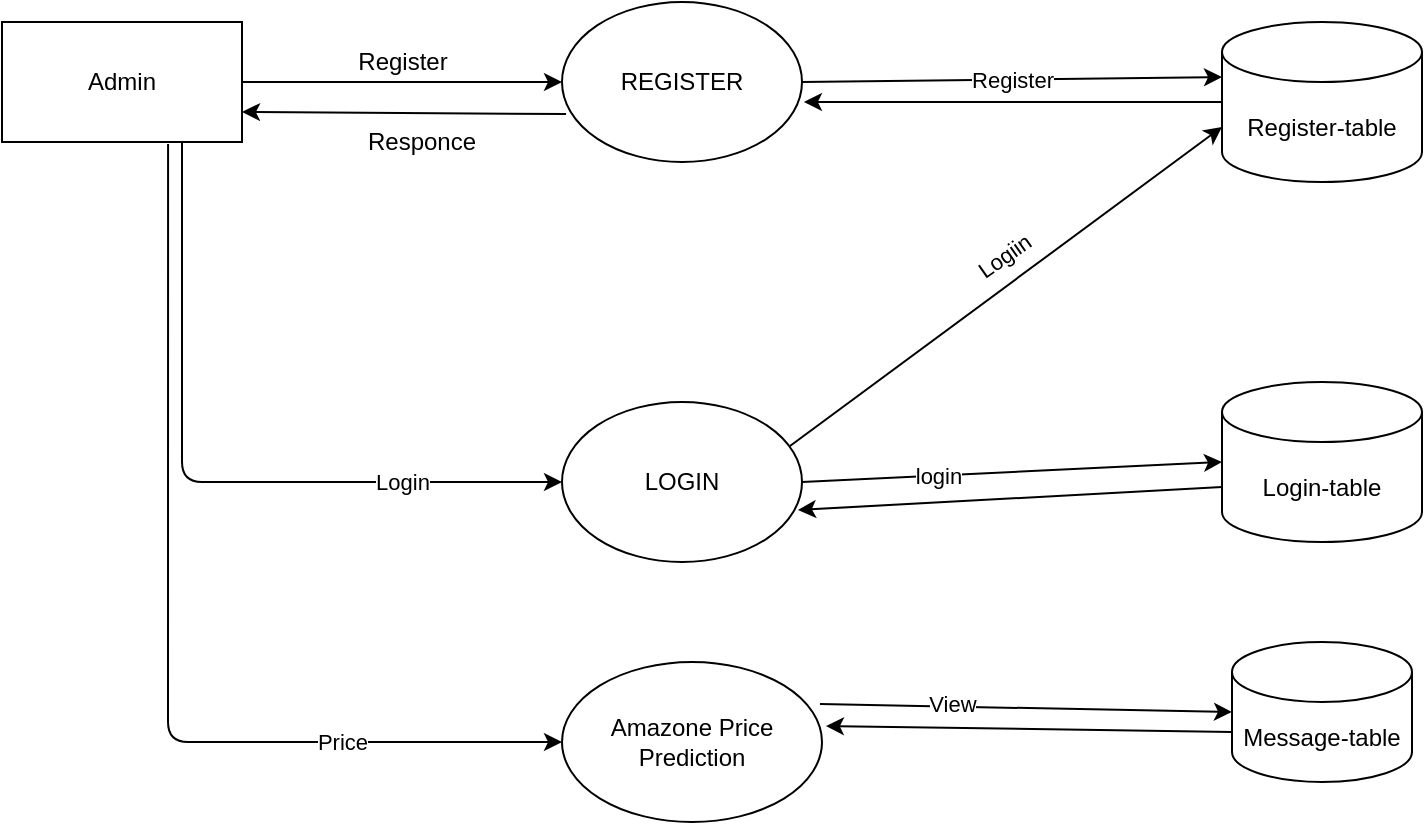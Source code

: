 <mxfile version="20.2.3" type="device"><diagram id="JI-HaaD2tWcd07t0bpGT" name="Page-1"><mxGraphModel dx="868" dy="553" grid="1" gridSize="10" guides="1" tooltips="1" connect="1" arrows="1" fold="1" page="1" pageScale="1" pageWidth="850" pageHeight="1100" math="0" shadow="0"><root><mxCell id="0"/><mxCell id="1" parent="0"/><mxCell id="PNCuJa2zQIT5h4d8MXra-38" value="" style="ellipse;whiteSpace=wrap;html=1;" parent="1" vertex="1"><mxGeometry x="340" y="120" width="120" height="80" as="geometry"/></mxCell><mxCell id="PNCuJa2zQIT5h4d8MXra-39" value="" style="rounded=0;whiteSpace=wrap;html=1;" parent="1" vertex="1"><mxGeometry x="60" y="130" width="120" height="60" as="geometry"/></mxCell><mxCell id="PNCuJa2zQIT5h4d8MXra-40" value="Admin" style="text;html=1;strokeColor=none;fillColor=none;align=center;verticalAlign=middle;whiteSpace=wrap;rounded=0;" parent="1" vertex="1"><mxGeometry x="100" y="150" width="40" height="20" as="geometry"/></mxCell><mxCell id="PNCuJa2zQIT5h4d8MXra-41" value="" style="ellipse;whiteSpace=wrap;html=1;" parent="1" vertex="1"><mxGeometry x="340" y="320" width="120" height="80" as="geometry"/></mxCell><mxCell id="PNCuJa2zQIT5h4d8MXra-42" value="REGISTER" style="text;html=1;strokeColor=none;fillColor=none;align=center;verticalAlign=middle;whiteSpace=wrap;rounded=0;" parent="1" vertex="1"><mxGeometry x="380" y="150" width="40" height="20" as="geometry"/></mxCell><mxCell id="PNCuJa2zQIT5h4d8MXra-43" value="LOGIN" style="text;html=1;strokeColor=none;fillColor=none;align=center;verticalAlign=middle;whiteSpace=wrap;rounded=0;" parent="1" vertex="1"><mxGeometry x="380" y="350" width="40" height="20" as="geometry"/></mxCell><mxCell id="PNCuJa2zQIT5h4d8MXra-44" value="" style="endArrow=classic;html=1;exitX=1;exitY=0.5;exitDx=0;exitDy=0;" parent="1" source="PNCuJa2zQIT5h4d8MXra-39" target="PNCuJa2zQIT5h4d8MXra-38" edge="1"><mxGeometry width="50" height="50" relative="1" as="geometry"><mxPoint x="410" y="310" as="sourcePoint"/><mxPoint x="460" y="260" as="targetPoint"/></mxGeometry></mxCell><mxCell id="PNCuJa2zQIT5h4d8MXra-45" value="" style="endArrow=classic;html=1;entryX=0;entryY=0.5;entryDx=0;entryDy=0;exitX=0.75;exitY=1;exitDx=0;exitDy=0;" parent="1" source="PNCuJa2zQIT5h4d8MXra-39" target="PNCuJa2zQIT5h4d8MXra-41" edge="1"><mxGeometry width="50" height="50" relative="1" as="geometry"><mxPoint x="210" y="360" as="sourcePoint"/><mxPoint x="460" y="260" as="targetPoint"/><Array as="points"><mxPoint x="150" y="360"/></Array></mxGeometry></mxCell><mxCell id="PNCuJa2zQIT5h4d8MXra-46" value="Login" style="edgeLabel;html=1;align=center;verticalAlign=middle;resizable=0;points=[];" parent="PNCuJa2zQIT5h4d8MXra-45" vertex="1" connectable="0"><mxGeometry x="0.278" y="-2" relative="1" as="geometry"><mxPoint x="50" y="-2" as="offset"/></mxGeometry></mxCell><mxCell id="PNCuJa2zQIT5h4d8MXra-47" value="Register" style="endArrow=classic;html=1;exitX=1;exitY=0.5;exitDx=0;exitDy=0;entryX=0;entryY=0;entryDx=0;entryDy=27.5;entryPerimeter=0;" parent="1" source="PNCuJa2zQIT5h4d8MXra-38" target="PNCuJa2zQIT5h4d8MXra-68" edge="1"><mxGeometry width="50" height="50" relative="1" as="geometry"><mxPoint x="410" y="290" as="sourcePoint"/><mxPoint x="700" y="160" as="targetPoint"/></mxGeometry></mxCell><mxCell id="PNCuJa2zQIT5h4d8MXra-48" value="Amazone Price Prediction" style="ellipse;whiteSpace=wrap;html=1;" parent="1" vertex="1"><mxGeometry x="340" y="450" width="130" height="80" as="geometry"/></mxCell><mxCell id="PNCuJa2zQIT5h4d8MXra-49" value="" style="endArrow=classic;html=1;exitX=0.692;exitY=1.017;exitDx=0;exitDy=0;entryX=0;entryY=0.5;entryDx=0;entryDy=0;exitPerimeter=0;" parent="1" source="PNCuJa2zQIT5h4d8MXra-39" target="PNCuJa2zQIT5h4d8MXra-48" edge="1"><mxGeometry width="50" height="50" relative="1" as="geometry"><mxPoint x="410" y="480" as="sourcePoint"/><mxPoint x="460" y="430" as="targetPoint"/><Array as="points"><mxPoint x="143" y="490"/></Array></mxGeometry></mxCell><mxCell id="PNCuJa2zQIT5h4d8MXra-50" value="Price" style="edgeLabel;html=1;align=center;verticalAlign=middle;resizable=0;points=[];" parent="PNCuJa2zQIT5h4d8MXra-49" vertex="1" connectable="0"><mxGeometry x="0.431" y="-1" relative="1" as="geometry"><mxPoint x="31" y="-1" as="offset"/></mxGeometry></mxCell><mxCell id="PNCuJa2zQIT5h4d8MXra-51" value="" style="endArrow=classic;html=1;entryX=1;entryY=0.75;entryDx=0;entryDy=0;exitX=0.017;exitY=0.7;exitDx=0;exitDy=0;exitPerimeter=0;" parent="1" source="PNCuJa2zQIT5h4d8MXra-38" target="PNCuJa2zQIT5h4d8MXra-39" edge="1"><mxGeometry width="50" height="50" relative="1" as="geometry"><mxPoint x="410" y="200" as="sourcePoint"/><mxPoint x="460" y="150" as="targetPoint"/></mxGeometry></mxCell><mxCell id="PNCuJa2zQIT5h4d8MXra-52" value="" style="endArrow=classic;html=1;entryX=0;entryY=0;entryDx=0;entryDy=52.5;entryPerimeter=0;exitX=0.95;exitY=0.275;exitDx=0;exitDy=0;exitPerimeter=0;" parent="1" source="PNCuJa2zQIT5h4d8MXra-41" target="PNCuJa2zQIT5h4d8MXra-68" edge="1"><mxGeometry width="50" height="50" relative="1" as="geometry"><mxPoint x="410" y="290" as="sourcePoint"/><mxPoint x="725.58" y="211.98" as="targetPoint"/></mxGeometry></mxCell><mxCell id="PNCuJa2zQIT5h4d8MXra-53" value="Logiin" style="edgeLabel;html=1;align=center;verticalAlign=middle;resizable=0;points=[];rotation=-35;" parent="PNCuJa2zQIT5h4d8MXra-52" vertex="1" connectable="0"><mxGeometry x="-0.139" relative="1" as="geometry"><mxPoint x="14" y="-26.28" as="offset"/></mxGeometry></mxCell><mxCell id="PNCuJa2zQIT5h4d8MXra-54" value="Register" style="text;html=1;align=center;verticalAlign=middle;resizable=0;points=[];autosize=1;" parent="1" vertex="1"><mxGeometry x="230" y="140" width="60" height="20" as="geometry"/></mxCell><mxCell id="PNCuJa2zQIT5h4d8MXra-55" value="Responce" style="text;html=1;strokeColor=none;fillColor=none;align=center;verticalAlign=middle;whiteSpace=wrap;rounded=0;" parent="1" vertex="1"><mxGeometry x="250" y="180" width="40" height="20" as="geometry"/></mxCell><mxCell id="PNCuJa2zQIT5h4d8MXra-56" value="" style="endArrow=classic;html=1;rounded=0;exitX=0.992;exitY=0.263;exitDx=0;exitDy=0;exitPerimeter=0;entryX=0;entryY=0.5;entryDx=0;entryDy=0;entryPerimeter=0;" parent="1" source="PNCuJa2zQIT5h4d8MXra-48" target="PNCuJa2zQIT5h4d8MXra-74" edge="1"><mxGeometry width="50" height="50" relative="1" as="geometry"><mxPoint x="420" y="500" as="sourcePoint"/><mxPoint x="660" y="400" as="targetPoint"/></mxGeometry></mxCell><mxCell id="PNCuJa2zQIT5h4d8MXra-57" value="View" style="edgeLabel;html=1;align=center;verticalAlign=middle;resizable=0;points=[];" parent="PNCuJa2zQIT5h4d8MXra-56" vertex="1" connectable="0"><mxGeometry x="-0.362" y="2" relative="1" as="geometry"><mxPoint as="offset"/></mxGeometry></mxCell><mxCell id="PNCuJa2zQIT5h4d8MXra-58" value="" style="endArrow=classic;html=1;rounded=0;entryX=1.015;entryY=0.4;entryDx=0;entryDy=0;entryPerimeter=0;exitX=0;exitY=0;exitDx=0;exitDy=45;exitPerimeter=0;" parent="1" source="PNCuJa2zQIT5h4d8MXra-74" target="PNCuJa2zQIT5h4d8MXra-48" edge="1"><mxGeometry width="50" height="50" relative="1" as="geometry"><mxPoint x="700" y="430" as="sourcePoint"/><mxPoint x="400" y="370" as="targetPoint"/></mxGeometry></mxCell><mxCell id="PNCuJa2zQIT5h4d8MXra-68" value="Register-table" style="shape=cylinder3;whiteSpace=wrap;html=1;boundedLbl=1;backgroundOutline=1;size=15;" parent="1" vertex="1"><mxGeometry x="670" y="130" width="100" height="80" as="geometry"/></mxCell><mxCell id="PNCuJa2zQIT5h4d8MXra-69" value="Login-table" style="shape=cylinder3;whiteSpace=wrap;html=1;boundedLbl=1;backgroundOutline=1;size=15;" parent="1" vertex="1"><mxGeometry x="670" y="310" width="100" height="80" as="geometry"/></mxCell><mxCell id="PNCuJa2zQIT5h4d8MXra-70" value="" style="endArrow=classic;html=1;rounded=0;exitX=1;exitY=0.5;exitDx=0;exitDy=0;entryX=0;entryY=0.5;entryDx=0;entryDy=0;entryPerimeter=0;" parent="1" source="PNCuJa2zQIT5h4d8MXra-41" target="PNCuJa2zQIT5h4d8MXra-69" edge="1"><mxGeometry width="50" height="50" relative="1" as="geometry"><mxPoint x="578.96" y="351.04" as="sourcePoint"/><mxPoint x="770" y="280" as="targetPoint"/></mxGeometry></mxCell><mxCell id="PNCuJa2zQIT5h4d8MXra-71" value="login" style="edgeLabel;html=1;align=center;verticalAlign=middle;resizable=0;points=[];" parent="PNCuJa2zQIT5h4d8MXra-70" vertex="1" connectable="0"><mxGeometry x="-0.352" relative="1" as="geometry"><mxPoint as="offset"/></mxGeometry></mxCell><mxCell id="PNCuJa2zQIT5h4d8MXra-72" value="" style="endArrow=classic;html=1;rounded=0;entryX=0.983;entryY=0.675;entryDx=0;entryDy=0;entryPerimeter=0;exitX=0;exitY=0;exitDx=0;exitDy=52.5;exitPerimeter=0;" parent="1" source="PNCuJa2zQIT5h4d8MXra-69" target="PNCuJa2zQIT5h4d8MXra-41" edge="1"><mxGeometry width="50" height="50" relative="1" as="geometry"><mxPoint x="810" y="310" as="sourcePoint"/><mxPoint x="581.95" y="362" as="targetPoint"/></mxGeometry></mxCell><mxCell id="PNCuJa2zQIT5h4d8MXra-73" value="" style="endArrow=classic;html=1;exitX=0;exitY=0.5;exitDx=0;exitDy=0;exitPerimeter=0;entryX=1.008;entryY=0.625;entryDx=0;entryDy=0;entryPerimeter=0;" parent="1" source="PNCuJa2zQIT5h4d8MXra-68" target="PNCuJa2zQIT5h4d8MXra-38" edge="1"><mxGeometry width="50" height="50" relative="1" as="geometry"><mxPoint x="620" y="16" as="sourcePoint"/><mxPoint x="410" y="330" as="targetPoint"/></mxGeometry></mxCell><mxCell id="PNCuJa2zQIT5h4d8MXra-74" value="Message-table" style="shape=cylinder3;whiteSpace=wrap;html=1;boundedLbl=1;backgroundOutline=1;size=15;" parent="1" vertex="1"><mxGeometry x="675" y="440" width="90" height="70" as="geometry"/></mxCell></root></mxGraphModel></diagram></mxfile>